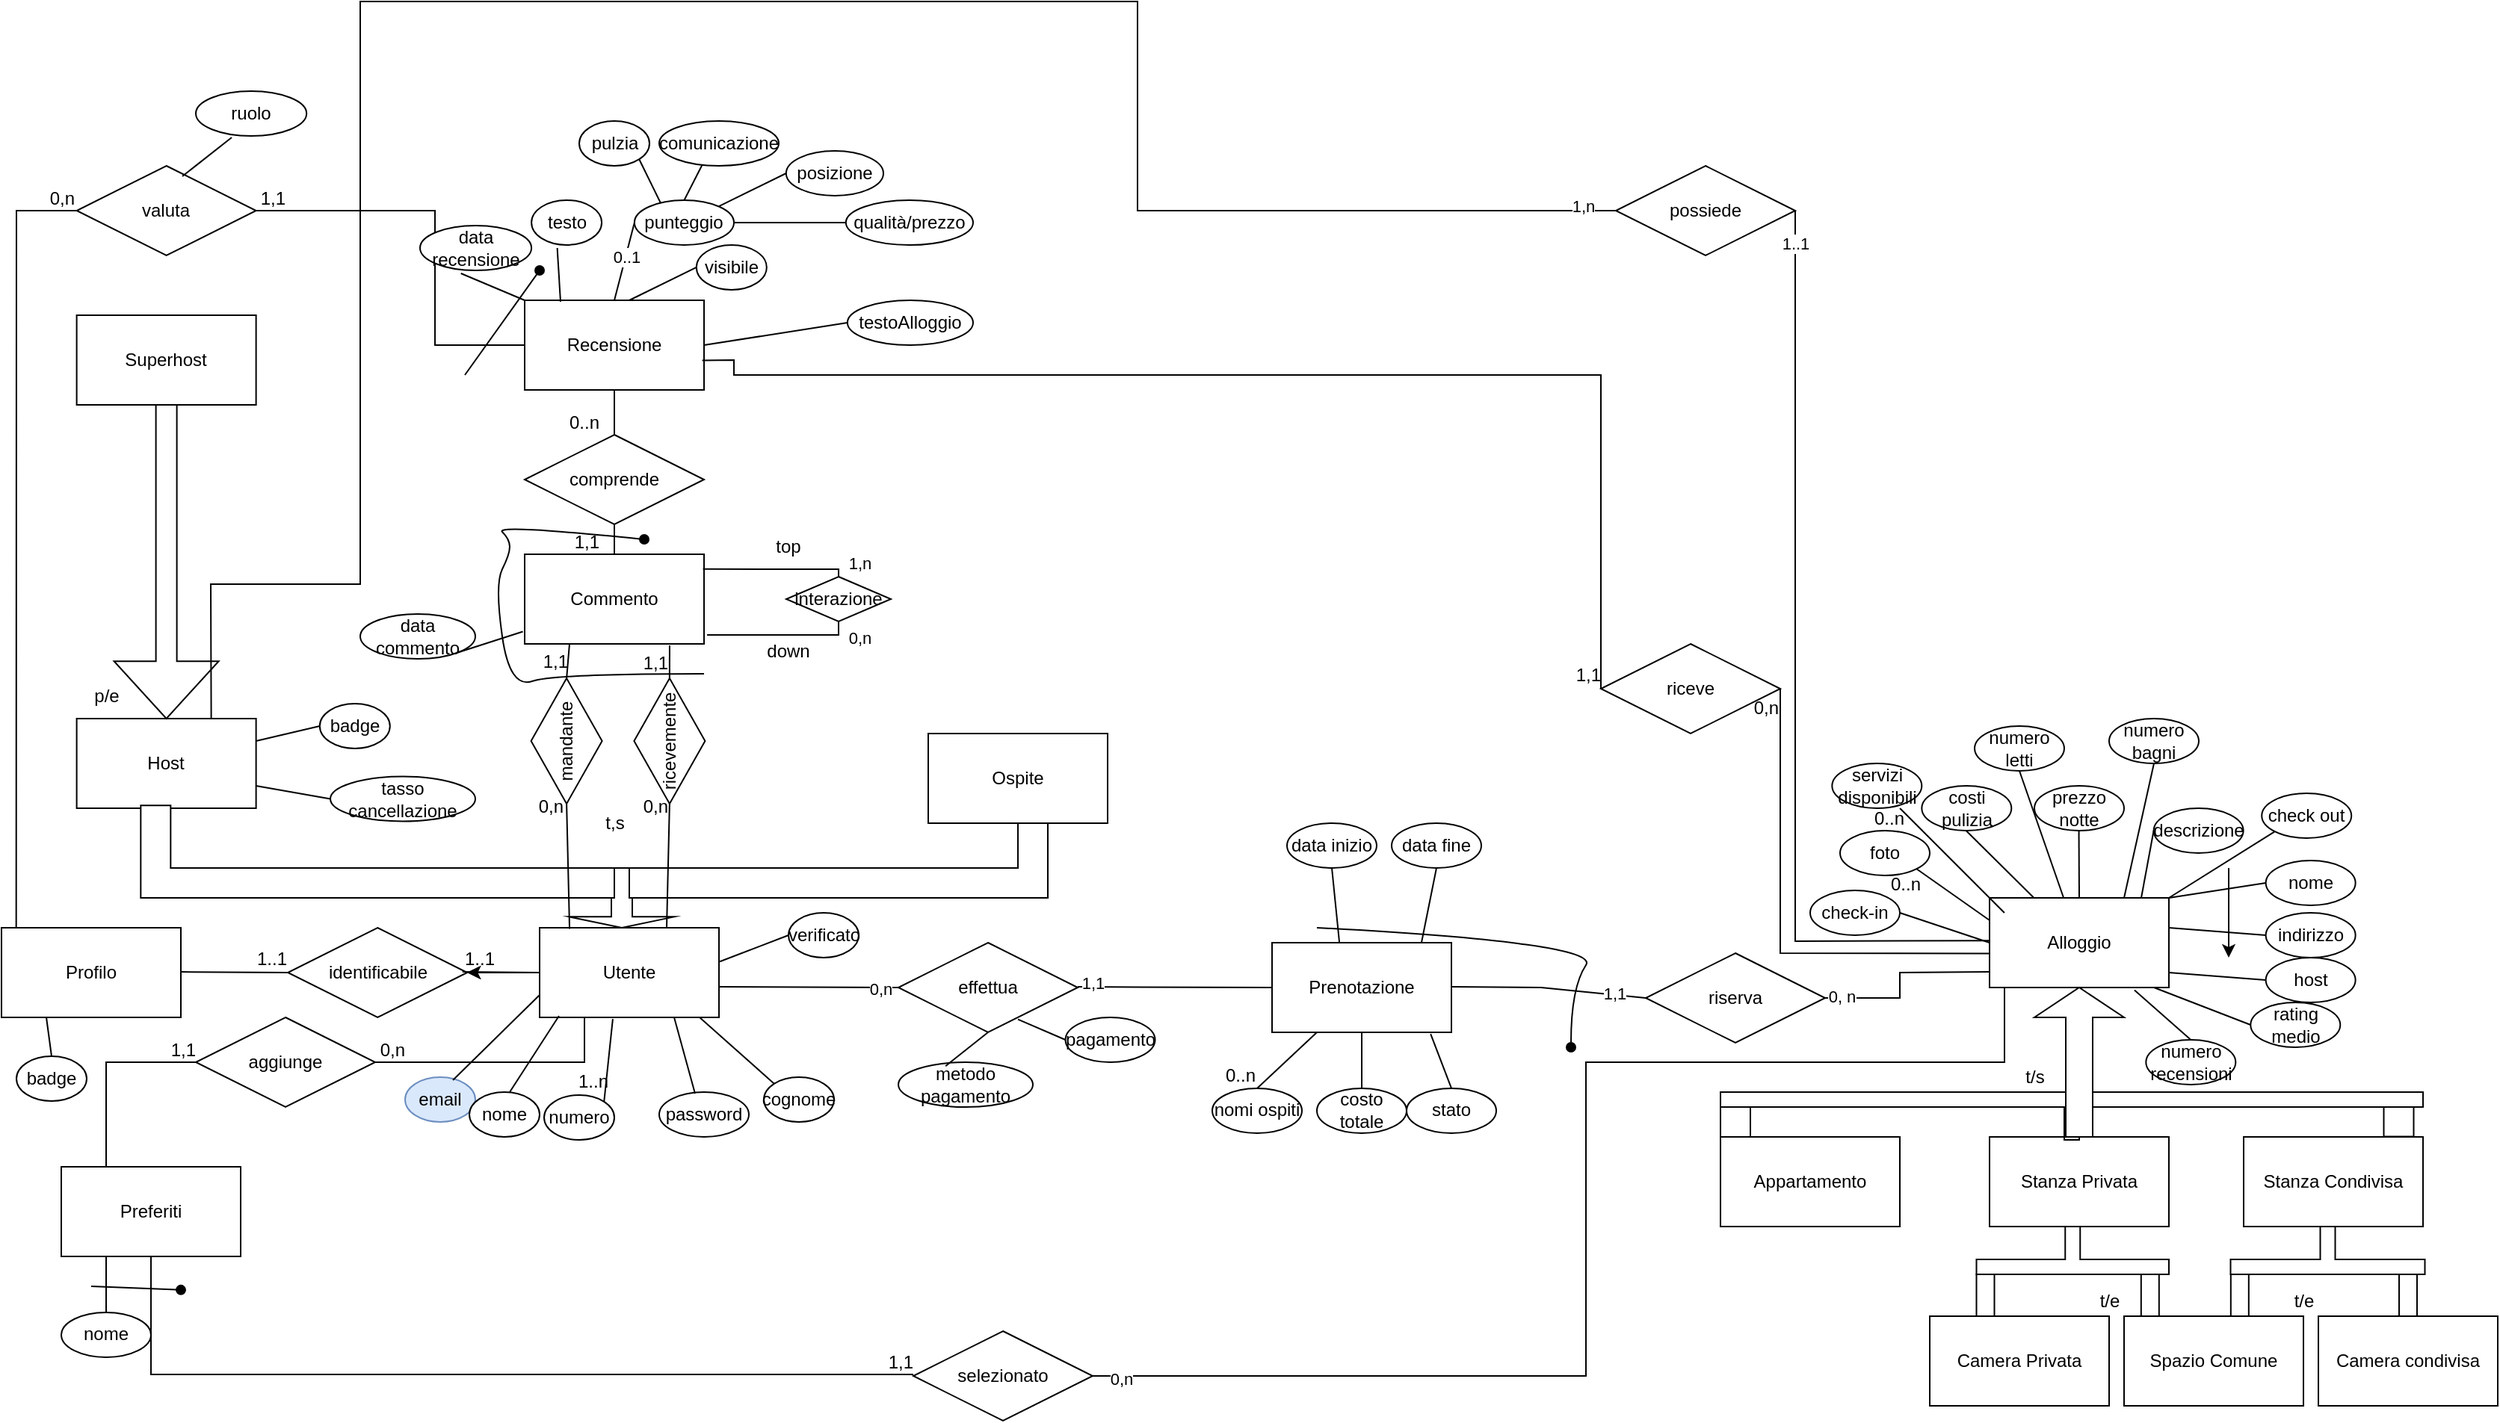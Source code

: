 <mxfile version="20.6.2" type="device"><diagram id="R2lEEEUBdFMjLlhIrx00" name="Page-1"><mxGraphModel dx="971" dy="544" grid="1" gridSize="10" guides="1" tooltips="1" connect="1" arrows="1" fold="1" page="1" pageScale="1" pageWidth="850" pageHeight="1100" math="0" shadow="0" extFonts="Permanent Marker^https://fonts.googleapis.com/css?family=Permanent+Marker"><root><mxCell id="0"/><mxCell id="1" parent="0"/><mxCell id="AVyPvcWmfiNODIjCDEgU-160" value="aggiunge" style="shape=rhombus;perimeter=rhombusPerimeter;whiteSpace=wrap;html=1;align=center;" parent="1" vertex="1"><mxGeometry x="150" y="820" width="120" height="60" as="geometry"/></mxCell><mxCell id="AVyPvcWmfiNODIjCDEgU-39" value="" style="rounded=0;whiteSpace=wrap;html=1;rotation=90;" parent="1" vertex="1"><mxGeometry x="1610" y="876" width="27.5" height="20" as="geometry"/></mxCell><mxCell id="AVyPvcWmfiNODIjCDEgU-11" value="Alloggio" style="rounded=0;whiteSpace=wrap;html=1;" parent="1" vertex="1"><mxGeometry x="1350.0" y="740" width="120" height="60" as="geometry"/></mxCell><mxCell id="AVyPvcWmfiNODIjCDEgU-12" value="Host" style="rounded=0;whiteSpace=wrap;html=1;" parent="1" vertex="1"><mxGeometry x="70.31" y="620" width="120" height="60" as="geometry"/></mxCell><mxCell id="AVyPvcWmfiNODIjCDEgU-14" value="Ospite" style="rounded=0;whiteSpace=wrap;html=1;" parent="1" vertex="1"><mxGeometry x="640" y="630" width="120" height="60" as="geometry"/></mxCell><mxCell id="AVyPvcWmfiNODIjCDEgU-16" value="" style="shape=singleArrow;direction=north;whiteSpace=wrap;html=1;arrowWidth=0.2;arrowSize=0.183;rotation=-180;" parent="1" vertex="1"><mxGeometry x="400" y="720" width="70" height="40" as="geometry"/></mxCell><mxCell id="AVyPvcWmfiNODIjCDEgU-88" value="" style="edgeStyle=orthogonalEdgeStyle;rounded=0;orthogonalLoop=1;jettySize=auto;html=1;" parent="1" source="AVyPvcWmfiNODIjCDEgU-17" target="AVyPvcWmfiNODIjCDEgU-80" edge="1"><mxGeometry relative="1" as="geometry"/></mxCell><mxCell id="AVyPvcWmfiNODIjCDEgU-163" value="" style="edgeStyle=orthogonalEdgeStyle;rounded=0;orthogonalLoop=1;jettySize=auto;html=1;" parent="1" source="AVyPvcWmfiNODIjCDEgU-17" target="AVyPvcWmfiNODIjCDEgU-80" edge="1"><mxGeometry relative="1" as="geometry"/></mxCell><mxCell id="AVyPvcWmfiNODIjCDEgU-17" value="Utente" style="rounded=0;whiteSpace=wrap;html=1;" parent="1" vertex="1"><mxGeometry x="380" y="760" width="120" height="60" as="geometry"/></mxCell><mxCell id="AVyPvcWmfiNODIjCDEgU-19" value="Prenotazione" style="rounded=0;whiteSpace=wrap;html=1;" parent="1" vertex="1"><mxGeometry x="870" y="770" width="120" height="60" as="geometry"/></mxCell><mxCell id="AVyPvcWmfiNODIjCDEgU-21" value="Recensione" style="rounded=0;whiteSpace=wrap;html=1;" parent="1" vertex="1"><mxGeometry x="370" y="340" width="120" height="60" as="geometry"/></mxCell><mxCell id="AVyPvcWmfiNODIjCDEgU-22" value="" style="shape=corner;whiteSpace=wrap;html=1;rotation=-90;" parent="1" vertex="1"><mxGeometry x="240.64" y="550.65" width="61.88" height="316.83" as="geometry"/></mxCell><mxCell id="AVyPvcWmfiNODIjCDEgU-24" value="" style="shape=corner;whiteSpace=wrap;html=1;rotation=-180;" parent="1" vertex="1"><mxGeometry x="440" y="690" width="280" height="50" as="geometry"/></mxCell><mxCell id="AVyPvcWmfiNODIjCDEgU-26" value="Preferiti" style="rounded=0;whiteSpace=wrap;html=1;" parent="1" vertex="1"><mxGeometry x="60" y="920" width="120" height="60" as="geometry"/></mxCell><mxCell id="AVyPvcWmfiNODIjCDEgU-27" value="Profilo" style="rounded=0;whiteSpace=wrap;html=1;" parent="1" vertex="1"><mxGeometry x="20.0" y="760" width="120" height="60" as="geometry"/></mxCell><mxCell id="AVyPvcWmfiNODIjCDEgU-28" value="Appartamento" style="rounded=0;whiteSpace=wrap;html=1;" parent="1" vertex="1"><mxGeometry x="1170" y="900" width="120" height="60" as="geometry"/></mxCell><mxCell id="AVyPvcWmfiNODIjCDEgU-29" value="Stanza Privata" style="rounded=0;whiteSpace=wrap;html=1;" parent="1" vertex="1"><mxGeometry x="1350.0" y="900" width="120" height="60" as="geometry"/></mxCell><mxCell id="AVyPvcWmfiNODIjCDEgU-30" value="Stanza Condivisa" style="rounded=0;whiteSpace=wrap;html=1;" parent="1" vertex="1"><mxGeometry x="1520" y="900" width="120" height="60" as="geometry"/></mxCell><mxCell id="AVyPvcWmfiNODIjCDEgU-35" value="" style="shape=tee;whiteSpace=wrap;html=1;dx=10;dy=10;rotation=0;" parent="1" vertex="1"><mxGeometry x="1170" y="870" width="470" height="32" as="geometry"/></mxCell><mxCell id="AVyPvcWmfiNODIjCDEgU-37" value="" style="shape=singleArrow;direction=south;whiteSpace=wrap;html=1;rotation=-180;" parent="1" vertex="1"><mxGeometry x="1380" y="800" width="60" height="100" as="geometry"/></mxCell><mxCell id="AVyPvcWmfiNODIjCDEgU-38" value="" style="rounded=0;whiteSpace=wrap;html=1;rotation=90;" parent="1" vertex="1"><mxGeometry x="1170" y="880" width="20" height="20" as="geometry"/></mxCell><mxCell id="AVyPvcWmfiNODIjCDEgU-41" value="Superhost" style="rounded=0;whiteSpace=wrap;html=1;" parent="1" vertex="1"><mxGeometry x="70.31" y="350" width="120" height="60" as="geometry"/></mxCell><mxCell id="AVyPvcWmfiNODIjCDEgU-47" value="email" style="ellipse;whiteSpace=wrap;html=1;align=center;fillColor=#dae8fc;strokeColor=#6c8ebf;" parent="1" vertex="1"><mxGeometry x="290" y="860" width="47" height="30" as="geometry"/></mxCell><mxCell id="AVyPvcWmfiNODIjCDEgU-48" value="nome" style="ellipse;whiteSpace=wrap;html=1;align=center;" parent="1" vertex="1"><mxGeometry x="333" y="870" width="47" height="30" as="geometry"/></mxCell><mxCell id="AVyPvcWmfiNODIjCDEgU-49" value="cognome" style="ellipse;whiteSpace=wrap;html=1;align=center;" parent="1" vertex="1"><mxGeometry x="530" y="860" width="47" height="30" as="geometry"/></mxCell><mxCell id="AVyPvcWmfiNODIjCDEgU-50" value="password" style="ellipse;whiteSpace=wrap;html=1;align=center;" parent="1" vertex="1"><mxGeometry x="460" y="870" width="60" height="30" as="geometry"/></mxCell><mxCell id="AVyPvcWmfiNODIjCDEgU-51" value="" style="endArrow=none;html=1;rounded=0;dashPattern=1 2;exitX=0.408;exitY=1.017;exitDx=0;exitDy=0;entryX=1;entryY=0;entryDx=0;entryDy=0;exitPerimeter=0;" parent="1" source="AVyPvcWmfiNODIjCDEgU-17" target="AVyPvcWmfiNODIjCDEgU-53" edge="1"><mxGeometry relative="1" as="geometry"><mxPoint x="480" y="979.09" as="sourcePoint"/><mxPoint x="640" y="979.09" as="targetPoint"/><Array as="points"/></mxGeometry></mxCell><mxCell id="AVyPvcWmfiNODIjCDEgU-52" value="1..n" style="resizable=0;html=1;align=right;verticalAlign=bottom;" parent="AVyPvcWmfiNODIjCDEgU-51" connectable="0" vertex="1"><mxGeometry x="1" relative="1" as="geometry"><mxPoint x="3" y="-5" as="offset"/></mxGeometry></mxCell><mxCell id="AVyPvcWmfiNODIjCDEgU-53" value="numero" style="ellipse;whiteSpace=wrap;html=1;align=center;" parent="1" vertex="1"><mxGeometry x="383" y="872" width="47" height="30" as="geometry"/></mxCell><mxCell id="AVyPvcWmfiNODIjCDEgU-54" value="" style="endArrow=none;html=1;rounded=0;entryX=0;entryY=0.75;entryDx=0;entryDy=0;exitX=0.681;exitY=0.067;exitDx=0;exitDy=0;exitPerimeter=0;" parent="1" source="AVyPvcWmfiNODIjCDEgU-47" target="AVyPvcWmfiNODIjCDEgU-17" edge="1"><mxGeometry relative="1" as="geometry"><mxPoint x="337" y="874.55" as="sourcePoint"/><mxPoint x="380" y="880" as="targetPoint"/><Array as="points"/></mxGeometry></mxCell><mxCell id="AVyPvcWmfiNODIjCDEgU-55" value="" style="endArrow=none;html=1;rounded=0;entryX=0.108;entryY=0.983;entryDx=0;entryDy=0;entryPerimeter=0;" parent="1" target="AVyPvcWmfiNODIjCDEgU-17" edge="1"><mxGeometry relative="1" as="geometry"><mxPoint x="360" y="870" as="sourcePoint"/><mxPoint x="390" y="900" as="targetPoint"/><Array as="points"/></mxGeometry></mxCell><mxCell id="AVyPvcWmfiNODIjCDEgU-56" value="" style="endArrow=none;html=1;rounded=0;entryX=0;entryY=0;entryDx=0;entryDy=0;exitX=0.892;exitY=1;exitDx=0;exitDy=0;exitPerimeter=0;" parent="1" source="AVyPvcWmfiNODIjCDEgU-17" target="AVyPvcWmfiNODIjCDEgU-49" edge="1"><mxGeometry relative="1" as="geometry"><mxPoint x="480" y="886.48" as="sourcePoint"/><mxPoint x="543.853" y="900.004" as="targetPoint"/><Array as="points"/></mxGeometry></mxCell><mxCell id="AVyPvcWmfiNODIjCDEgU-57" value="" style="endArrow=none;html=1;rounded=0;entryX=0.4;entryY=0.033;entryDx=0;entryDy=0;exitX=0.75;exitY=1;exitDx=0;exitDy=0;entryPerimeter=0;" parent="1" source="AVyPvcWmfiNODIjCDEgU-17" target="AVyPvcWmfiNODIjCDEgU-50" edge="1"><mxGeometry relative="1" as="geometry"><mxPoint x="510" y="900" as="sourcePoint"/><mxPoint x="540.0" y="885" as="targetPoint"/><Array as="points"/></mxGeometry></mxCell><mxCell id="AVyPvcWmfiNODIjCDEgU-58" value="verificato" style="ellipse;whiteSpace=wrap;html=1;align=center;" parent="1" vertex="1"><mxGeometry x="546.5" y="750" width="47" height="30" as="geometry"/></mxCell><mxCell id="AVyPvcWmfiNODIjCDEgU-59" value="" style="endArrow=none;html=1;rounded=0;entryX=0;entryY=0.5;entryDx=0;entryDy=0;exitX=1.005;exitY=0.377;exitDx=0;exitDy=0;exitPerimeter=0;" parent="1" source="AVyPvcWmfiNODIjCDEgU-17" target="AVyPvcWmfiNODIjCDEgU-58" edge="1"><mxGeometry relative="1" as="geometry"><mxPoint x="500" y="770" as="sourcePoint"/><mxPoint x="563.853" y="760.004" as="targetPoint"/><Array as="points"/></mxGeometry></mxCell><mxCell id="AVyPvcWmfiNODIjCDEgU-61" value="effettua" style="shape=rhombus;perimeter=rhombusPerimeter;whiteSpace=wrap;html=1;align=center;" parent="1" vertex="1"><mxGeometry x="620" y="770" width="120" height="60" as="geometry"/></mxCell><mxCell id="AVyPvcWmfiNODIjCDEgU-62" value="riserva" style="shape=rhombus;perimeter=rhombusPerimeter;whiteSpace=wrap;html=1;align=center;" parent="1" vertex="1"><mxGeometry x="1120" y="777" width="120" height="60" as="geometry"/></mxCell><mxCell id="AVyPvcWmfiNODIjCDEgU-63" value="pagamento" style="ellipse;whiteSpace=wrap;html=1;align=center;" parent="1" vertex="1"><mxGeometry x="731.76" y="820" width="60" height="30" as="geometry"/></mxCell><mxCell id="AVyPvcWmfiNODIjCDEgU-64" value="" style="endArrow=none;html=1;rounded=0;entryX=0;entryY=0.5;entryDx=0;entryDy=0;exitX=0.852;exitY=0.655;exitDx=0;exitDy=0;exitPerimeter=0;" parent="1" target="AVyPvcWmfiNODIjCDEgU-63" edge="1"><mxGeometry relative="1" as="geometry"><mxPoint x="700.0" y="821.3" as="sourcePoint"/><mxPoint x="754.76" y="800" as="targetPoint"/><Array as="points"/></mxGeometry></mxCell><mxCell id="AVyPvcWmfiNODIjCDEgU-69" value="" style="endArrow=none;html=1;rounded=0;" parent="1" edge="1"><mxGeometry relative="1" as="geometry"><mxPoint x="500" y="799.55" as="sourcePoint"/><mxPoint x="620" y="800" as="targetPoint"/></mxGeometry></mxCell><mxCell id="Gj73CBvljKfEd9_Tc63P-2" value="0,n" style="edgeLabel;html=1;align=center;verticalAlign=middle;resizable=0;points=[];" parent="AVyPvcWmfiNODIjCDEgU-69" vertex="1" connectable="0"><mxGeometry x="0.8" y="-1" relative="1" as="geometry"><mxPoint as="offset"/></mxGeometry></mxCell><mxCell id="AVyPvcWmfiNODIjCDEgU-70" value="" style="endArrow=none;html=1;rounded=0;entryX=0;entryY=0.5;entryDx=0;entryDy=0;" parent="1" target="AVyPvcWmfiNODIjCDEgU-19" edge="1"><mxGeometry relative="1" as="geometry"><mxPoint x="740" y="799.55" as="sourcePoint"/><mxPoint x="860" y="800" as="targetPoint"/></mxGeometry></mxCell><mxCell id="Gj73CBvljKfEd9_Tc63P-1" value="1,1" style="edgeLabel;html=1;align=center;verticalAlign=middle;resizable=0;points=[];" parent="AVyPvcWmfiNODIjCDEgU-70" vertex="1" connectable="0"><mxGeometry x="-0.846" y="3" relative="1" as="geometry"><mxPoint as="offset"/></mxGeometry></mxCell><mxCell id="AVyPvcWmfiNODIjCDEgU-72" value="" style="endArrow=none;html=1;rounded=0;entryX=0;entryY=0.5;entryDx=0;entryDy=0;" parent="1" target="AVyPvcWmfiNODIjCDEgU-62" edge="1"><mxGeometry relative="1" as="geometry"><mxPoint x="990" y="799.55" as="sourcePoint"/><mxPoint x="1120" y="800" as="targetPoint"/><Array as="points"><mxPoint x="1050" y="800"/></Array></mxGeometry></mxCell><mxCell id="Gj73CBvljKfEd9_Tc63P-3" value="1,1" style="edgeLabel;html=1;align=center;verticalAlign=middle;resizable=0;points=[];" parent="AVyPvcWmfiNODIjCDEgU-72" vertex="1" connectable="0"><mxGeometry x="0.675" y="1" relative="1" as="geometry"><mxPoint as="offset"/></mxGeometry></mxCell><mxCell id="AVyPvcWmfiNODIjCDEgU-73" value="" style="endArrow=none;html=1;rounded=0;exitX=1;exitY=0.5;exitDx=0;exitDy=0;" parent="1" source="AVyPvcWmfiNODIjCDEgU-62" edge="1"><mxGeometry relative="1" as="geometry"><mxPoint x="1250" y="789.09" as="sourcePoint"/><mxPoint x="1350" y="789.54" as="targetPoint"/><Array as="points"><mxPoint x="1290" y="807"/><mxPoint x="1290" y="790"/></Array></mxGeometry></mxCell><mxCell id="Gj73CBvljKfEd9_Tc63P-4" value="0, n" style="edgeLabel;html=1;align=center;verticalAlign=middle;resizable=0;points=[];" parent="AVyPvcWmfiNODIjCDEgU-73" vertex="1" connectable="0"><mxGeometry x="-0.827" y="1" relative="1" as="geometry"><mxPoint as="offset"/></mxGeometry></mxCell><mxCell id="AVyPvcWmfiNODIjCDEgU-74" value="" style="shape=tee;whiteSpace=wrap;html=1;dx=10;dy=10;rotation=-180;" parent="1" vertex="1"><mxGeometry x="1341.25" y="960" width="128.75" height="32" as="geometry"/></mxCell><mxCell id="AVyPvcWmfiNODIjCDEgU-75" value="" style="shape=tee;whiteSpace=wrap;html=1;dx=10;dy=10;rotation=-180;" parent="1" vertex="1"><mxGeometry x="1511.25" y="960" width="130" height="32" as="geometry"/></mxCell><mxCell id="AVyPvcWmfiNODIjCDEgU-76" value="" style="rounded=0;whiteSpace=wrap;html=1;rotation=90;" parent="1" vertex="1"><mxGeometry x="1329.84" y="1003.42" width="34.82" height="12" as="geometry"/></mxCell><mxCell id="AVyPvcWmfiNODIjCDEgU-77" value="" style="rounded=0;whiteSpace=wrap;html=1;rotation=90;" parent="1" vertex="1"><mxGeometry x="1440.0" y="1003.42" width="34.82" height="12" as="geometry"/></mxCell><mxCell id="AVyPvcWmfiNODIjCDEgU-78" value="" style="rounded=0;whiteSpace=wrap;html=1;rotation=90;" parent="1" vertex="1"><mxGeometry x="1500" y="1003.42" width="34.82" height="12" as="geometry"/></mxCell><mxCell id="AVyPvcWmfiNODIjCDEgU-79" value="" style="rounded=0;whiteSpace=wrap;html=1;rotation=90;" parent="1" vertex="1"><mxGeometry x="1612.59" y="1003.42" width="34.82" height="12" as="geometry"/></mxCell><mxCell id="AVyPvcWmfiNODIjCDEgU-33" value="Camera condivisa" style="rounded=0;whiteSpace=wrap;html=1;" parent="1" vertex="1"><mxGeometry x="1570" y="1020" width="120" height="60" as="geometry"/></mxCell><mxCell id="AVyPvcWmfiNODIjCDEgU-31" value="Spazio Comune" style="rounded=0;whiteSpace=wrap;html=1;" parent="1" vertex="1"><mxGeometry x="1440" y="1020" width="120" height="60" as="geometry"/></mxCell><mxCell id="AVyPvcWmfiNODIjCDEgU-32" value="Camera Privata" style="rounded=0;whiteSpace=wrap;html=1;" parent="1" vertex="1"><mxGeometry x="1310" y="1020" width="120" height="60" as="geometry"/></mxCell><mxCell id="AVyPvcWmfiNODIjCDEgU-80" value="identificabile" style="shape=rhombus;perimeter=rhombusPerimeter;whiteSpace=wrap;html=1;align=center;" parent="1" vertex="1"><mxGeometry x="211.58" y="760" width="120" height="60" as="geometry"/></mxCell><mxCell id="AVyPvcWmfiNODIjCDEgU-82" value="" style="endArrow=none;html=1;rounded=0;entryX=0;entryY=0.5;entryDx=0;entryDy=0;" parent="1" target="AVyPvcWmfiNODIjCDEgU-80" edge="1"><mxGeometry relative="1" as="geometry"><mxPoint x="140" y="789.55" as="sourcePoint"/><mxPoint x="300" y="789.55" as="targetPoint"/></mxGeometry></mxCell><mxCell id="AVyPvcWmfiNODIjCDEgU-84" value="1..1" style="resizable=0;html=1;align=right;verticalAlign=bottom;" parent="AVyPvcWmfiNODIjCDEgU-82" connectable="0" vertex="1"><mxGeometry x="1" relative="1" as="geometry"/></mxCell><mxCell id="AVyPvcWmfiNODIjCDEgU-85" value="" style="endArrow=none;html=1;rounded=0;" parent="1" edge="1"><mxGeometry relative="1" as="geometry"><mxPoint x="328.42" y="789.55" as="sourcePoint"/><mxPoint x="380" y="790" as="targetPoint"/></mxGeometry></mxCell><mxCell id="AVyPvcWmfiNODIjCDEgU-86" value="1..1" style="resizable=0;html=1;align=left;verticalAlign=bottom;" parent="AVyPvcWmfiNODIjCDEgU-85" connectable="0" vertex="1"><mxGeometry x="-1" relative="1" as="geometry"/></mxCell><mxCell id="AVyPvcWmfiNODIjCDEgU-89" value="indirizzo" style="ellipse;whiteSpace=wrap;html=1;align=center;" parent="1" vertex="1"><mxGeometry x="1534.82" y="750" width="60" height="30" as="geometry"/></mxCell><mxCell id="AVyPvcWmfiNODIjCDEgU-90" value="" style="endArrow=none;html=1;rounded=0;entryX=0;entryY=0.5;entryDx=0;entryDy=0;exitX=1;exitY=0.5;exitDx=0;exitDy=0;" parent="1" target="AVyPvcWmfiNODIjCDEgU-89" edge="1"><mxGeometry relative="1" as="geometry"><mxPoint x="1470" y="760" as="sourcePoint"/><mxPoint x="1544.76" y="700" as="targetPoint"/><Array as="points"/></mxGeometry></mxCell><mxCell id="AVyPvcWmfiNODIjCDEgU-93" value="nome" style="ellipse;whiteSpace=wrap;html=1;align=center;" parent="1" vertex="1"><mxGeometry x="1534.82" y="715" width="60" height="30" as="geometry"/></mxCell><mxCell id="AVyPvcWmfiNODIjCDEgU-94" value="" style="endArrow=none;html=1;rounded=0;entryX=0;entryY=0.5;entryDx=0;entryDy=0;exitX=1;exitY=0.5;exitDx=0;exitDy=0;" parent="1" target="AVyPvcWmfiNODIjCDEgU-93" edge="1"><mxGeometry relative="1" as="geometry"><mxPoint x="1470" y="740" as="sourcePoint"/><mxPoint x="1544.76" y="680" as="targetPoint"/><Array as="points"/></mxGeometry></mxCell><mxCell id="AVyPvcWmfiNODIjCDEgU-95" value="descrizione" style="ellipse;whiteSpace=wrap;html=1;align=center;" parent="1" vertex="1"><mxGeometry x="1459.82" y="680" width="60" height="30" as="geometry"/></mxCell><mxCell id="AVyPvcWmfiNODIjCDEgU-96" value="" style="endArrow=none;html=1;rounded=0;entryX=0;entryY=0.5;entryDx=0;entryDy=0;exitX=0.846;exitY=-0.002;exitDx=0;exitDy=0;exitPerimeter=0;" parent="1" source="AVyPvcWmfiNODIjCDEgU-11" target="AVyPvcWmfiNODIjCDEgU-95" edge="1"><mxGeometry relative="1" as="geometry"><mxPoint x="1395" y="705" as="sourcePoint"/><mxPoint x="1469.76" y="645" as="targetPoint"/><Array as="points"/></mxGeometry></mxCell><mxCell id="AVyPvcWmfiNODIjCDEgU-97" value="prezzo notte" style="ellipse;whiteSpace=wrap;html=1;align=center;" parent="1" vertex="1"><mxGeometry x="1380.0" y="665" width="60" height="30" as="geometry"/></mxCell><mxCell id="AVyPvcWmfiNODIjCDEgU-98" value="" style="endArrow=none;html=1;rounded=0;entryX=0;entryY=0.5;entryDx=0;entryDy=0;exitX=0.5;exitY=0;exitDx=0;exitDy=0;" parent="1" source="AVyPvcWmfiNODIjCDEgU-11" edge="1"><mxGeometry relative="1" as="geometry"><mxPoint x="1401.47" y="740.0" as="sourcePoint"/><mxPoint x="1409.77" y="695.12" as="targetPoint"/><Array as="points"/></mxGeometry></mxCell><mxCell id="AVyPvcWmfiNODIjCDEgU-99" value="costi pulizia" style="ellipse;whiteSpace=wrap;html=1;align=center;" parent="1" vertex="1"><mxGeometry x="1304.66" y="665" width="60" height="30" as="geometry"/></mxCell><mxCell id="AVyPvcWmfiNODIjCDEgU-100" value="" style="endArrow=none;html=1;rounded=0;entryX=0;entryY=0.5;entryDx=0;entryDy=0;" parent="1" source="AVyPvcWmfiNODIjCDEgU-11" edge="1"><mxGeometry relative="1" as="geometry"><mxPoint x="1334.66" y="740" as="sourcePoint"/><mxPoint x="1334.43" y="695.12" as="targetPoint"/><Array as="points"/></mxGeometry></mxCell><mxCell id="AVyPvcWmfiNODIjCDEgU-101" value="foto" style="ellipse;whiteSpace=wrap;html=1;align=center;" parent="1" vertex="1"><mxGeometry x="1250.0" y="695" width="60" height="30" as="geometry"/></mxCell><mxCell id="AVyPvcWmfiNODIjCDEgU-111" value="" style="endArrow=none;html=1;rounded=0;exitX=0;exitY=0.25;exitDx=0;exitDy=0;entryX=1;entryY=1;entryDx=0;entryDy=0;" parent="1" source="AVyPvcWmfiNODIjCDEgU-11" target="AVyPvcWmfiNODIjCDEgU-101" edge="1"><mxGeometry relative="1" as="geometry"><mxPoint x="980" y="860" as="sourcePoint"/><mxPoint x="1310" y="730" as="targetPoint"/></mxGeometry></mxCell><mxCell id="AVyPvcWmfiNODIjCDEgU-112" value="0..n" style="resizable=0;html=1;align=right;verticalAlign=bottom;" parent="AVyPvcWmfiNODIjCDEgU-111" connectable="0" vertex="1"><mxGeometry x="1" relative="1" as="geometry"><mxPoint x="3" y="19" as="offset"/></mxGeometry></mxCell><mxCell id="AVyPvcWmfiNODIjCDEgU-113" value="numero&lt;br&gt;bagni" style="ellipse;whiteSpace=wrap;html=1;align=center;" parent="1" vertex="1"><mxGeometry x="1430.0" y="620" width="60" height="30" as="geometry"/></mxCell><mxCell id="AVyPvcWmfiNODIjCDEgU-114" value="" style="endArrow=none;html=1;rounded=0;entryX=0.5;entryY=1;entryDx=0;entryDy=0;exitX=0.75;exitY=0;exitDx=0;exitDy=0;" parent="1" source="AVyPvcWmfiNODIjCDEgU-11" target="AVyPvcWmfiNODIjCDEgU-113" edge="1"><mxGeometry relative="1" as="geometry"><mxPoint x="1440" y="730" as="sourcePoint"/><mxPoint x="1490" y="655" as="targetPoint"/></mxGeometry></mxCell><mxCell id="AVyPvcWmfiNODIjCDEgU-115" value="" style="resizable=0;html=1;align=right;verticalAlign=bottom;" parent="AVyPvcWmfiNODIjCDEgU-114" connectable="0" vertex="1"><mxGeometry x="1" relative="1" as="geometry"/></mxCell><mxCell id="AVyPvcWmfiNODIjCDEgU-116" value="numero letti" style="ellipse;whiteSpace=wrap;html=1;align=center;" parent="1" vertex="1"><mxGeometry x="1340.0" y="625" width="60" height="30" as="geometry"/></mxCell><mxCell id="AVyPvcWmfiNODIjCDEgU-117" value="" style="endArrow=none;html=1;rounded=0;entryX=0.5;entryY=1;entryDx=0;entryDy=0;" parent="1" source="AVyPvcWmfiNODIjCDEgU-11" target="AVyPvcWmfiNODIjCDEgU-116" edge="1"><mxGeometry relative="1" as="geometry"><mxPoint x="1350" y="745" as="sourcePoint"/><mxPoint x="1400" y="660" as="targetPoint"/></mxGeometry></mxCell><mxCell id="AVyPvcWmfiNODIjCDEgU-118" value="" style="resizable=0;html=1;align=right;verticalAlign=bottom;" parent="AVyPvcWmfiNODIjCDEgU-117" connectable="0" vertex="1"><mxGeometry x="1" relative="1" as="geometry"/></mxCell><mxCell id="AVyPvcWmfiNODIjCDEgU-121" value="servizi&lt;br&gt;disponibili" style="ellipse;whiteSpace=wrap;html=1;align=center;" parent="1" vertex="1"><mxGeometry x="1244.66" y="650" width="60" height="30" as="geometry"/></mxCell><mxCell id="AVyPvcWmfiNODIjCDEgU-122" value="" style="endArrow=none;html=1;rounded=0;entryX=0.756;entryY=1;entryDx=0;entryDy=0;exitX=0.083;exitY=0.167;exitDx=0;exitDy=0;exitPerimeter=0;entryPerimeter=0;" parent="1" source="AVyPvcWmfiNODIjCDEgU-11" target="AVyPvcWmfiNODIjCDEgU-121" edge="1"><mxGeometry relative="1" as="geometry"><mxPoint x="1304.225" y="765" as="sourcePoint"/><mxPoint x="1304.66" y="685" as="targetPoint"/></mxGeometry></mxCell><mxCell id="AVyPvcWmfiNODIjCDEgU-123" value="" style="resizable=0;html=1;align=right;verticalAlign=bottom;" parent="AVyPvcWmfiNODIjCDEgU-122" connectable="0" vertex="1"><mxGeometry x="1" relative="1" as="geometry"/></mxCell><mxCell id="AVyPvcWmfiNODIjCDEgU-124" value="check out" style="ellipse;whiteSpace=wrap;html=1;align=center;" parent="1" vertex="1"><mxGeometry x="1532.11" y="670" width="60" height="30" as="geometry"/></mxCell><mxCell id="AVyPvcWmfiNODIjCDEgU-125" value="" style="endArrow=none;html=1;rounded=0;entryX=0;entryY=1;entryDx=0;entryDy=0;exitX=1;exitY=0;exitDx=0;exitDy=0;" parent="1" source="AVyPvcWmfiNODIjCDEgU-11" target="AVyPvcWmfiNODIjCDEgU-124" edge="1"><mxGeometry relative="1" as="geometry"><mxPoint x="1647.41" y="770.02" as="sourcePoint"/><mxPoint x="1592.11" y="705" as="targetPoint"/></mxGeometry></mxCell><mxCell id="AVyPvcWmfiNODIjCDEgU-126" value="" style="resizable=0;html=1;align=right;verticalAlign=bottom;" parent="AVyPvcWmfiNODIjCDEgU-125" connectable="0" vertex="1"><mxGeometry x="1" relative="1" as="geometry"/></mxCell><mxCell id="AVyPvcWmfiNODIjCDEgU-127" value="host" style="ellipse;whiteSpace=wrap;html=1;align=center;" parent="1" vertex="1"><mxGeometry x="1534.82" y="780" width="60" height="30" as="geometry"/></mxCell><mxCell id="AVyPvcWmfiNODIjCDEgU-128" value="" style="endArrow=none;html=1;rounded=0;entryX=0;entryY=0.5;entryDx=0;entryDy=0;exitX=1;exitY=0.5;exitDx=0;exitDy=0;" parent="1" target="AVyPvcWmfiNODIjCDEgU-127" edge="1"><mxGeometry relative="1" as="geometry"><mxPoint x="1470" y="790" as="sourcePoint"/><mxPoint x="1544.76" y="730" as="targetPoint"/><Array as="points"/></mxGeometry></mxCell><mxCell id="AVyPvcWmfiNODIjCDEgU-131" value="rating medio" style="ellipse;whiteSpace=wrap;html=1;align=center;" parent="1" vertex="1"><mxGeometry x="1524.64" y="810" width="60" height="30" as="geometry"/></mxCell><mxCell id="AVyPvcWmfiNODIjCDEgU-132" value="" style="endArrow=none;html=1;rounded=0;entryX=0;entryY=0.5;entryDx=0;entryDy=0;" parent="1" target="AVyPvcWmfiNODIjCDEgU-131" edge="1"><mxGeometry relative="1" as="geometry"><mxPoint x="1460" y="800" as="sourcePoint"/><mxPoint x="1534.58" y="760" as="targetPoint"/><Array as="points"/></mxGeometry></mxCell><mxCell id="AVyPvcWmfiNODIjCDEgU-133" value="numero recensioni" style="ellipse;whiteSpace=wrap;html=1;align=center;" parent="1" vertex="1"><mxGeometry x="1454.66" y="835" width="60" height="30" as="geometry"/></mxCell><mxCell id="AVyPvcWmfiNODIjCDEgU-134" value="" style="endArrow=none;html=1;rounded=0;entryX=0.5;entryY=0;entryDx=0;entryDy=0;exitX=0.808;exitY=1.029;exitDx=0;exitDy=0;exitPerimeter=0;" parent="1" source="AVyPvcWmfiNODIjCDEgU-11" target="AVyPvcWmfiNODIjCDEgU-133" edge="1"><mxGeometry relative="1" as="geometry"><mxPoint x="1560" y="825" as="sourcePoint"/><mxPoint x="1484.43" y="865.12" as="targetPoint"/><Array as="points"/></mxGeometry></mxCell><mxCell id="AVyPvcWmfiNODIjCDEgU-137" value="data inizio" style="ellipse;whiteSpace=wrap;html=1;align=center;" parent="1" vertex="1"><mxGeometry x="880.0" y="690" width="60" height="30" as="geometry"/></mxCell><mxCell id="AVyPvcWmfiNODIjCDEgU-138" value="" style="endArrow=none;html=1;rounded=0;entryX=0.5;entryY=1;entryDx=0;entryDy=0;" parent="1" target="AVyPvcWmfiNODIjCDEgU-137" edge="1"><mxGeometry relative="1" as="geometry"><mxPoint x="915.064" y="770" as="sourcePoint"/><mxPoint x="869.77" y="725.12" as="targetPoint"/><Array as="points"/></mxGeometry></mxCell><mxCell id="AVyPvcWmfiNODIjCDEgU-139" value="data fine" style="ellipse;whiteSpace=wrap;html=1;align=center;" parent="1" vertex="1"><mxGeometry x="950.0" y="690" width="60" height="30" as="geometry"/></mxCell><mxCell id="AVyPvcWmfiNODIjCDEgU-140" value="" style="endArrow=none;html=1;rounded=0;entryX=0.5;entryY=1;entryDx=0;entryDy=0;exitX=0.833;exitY=0;exitDx=0;exitDy=0;exitPerimeter=0;" parent="1" source="AVyPvcWmfiNODIjCDEgU-19" target="AVyPvcWmfiNODIjCDEgU-139" edge="1"><mxGeometry relative="1" as="geometry"><mxPoint x="985.064" y="770" as="sourcePoint"/><mxPoint x="939.77" y="725.12" as="targetPoint"/><Array as="points"/></mxGeometry></mxCell><mxCell id="AVyPvcWmfiNODIjCDEgU-146" value="" style="endArrow=none;html=1;rounded=0;exitX=0.25;exitY=1;exitDx=0;exitDy=0;entryX=0.5;entryY=0;entryDx=0;entryDy=0;" parent="1" source="AVyPvcWmfiNODIjCDEgU-19" target="AVyPvcWmfiNODIjCDEgU-148" edge="1"><mxGeometry relative="1" as="geometry"><mxPoint x="940" y="892.48" as="sourcePoint"/><mxPoint x="900" y="867.48" as="targetPoint"/></mxGeometry></mxCell><mxCell id="AVyPvcWmfiNODIjCDEgU-147" value="0..n" style="resizable=0;html=1;align=right;verticalAlign=bottom;" parent="AVyPvcWmfiNODIjCDEgU-146" connectable="0" vertex="1"><mxGeometry x="1" relative="1" as="geometry"/></mxCell><mxCell id="AVyPvcWmfiNODIjCDEgU-148" value="nomi ospiti" style="ellipse;whiteSpace=wrap;html=1;align=center;" parent="1" vertex="1"><mxGeometry x="830.0" y="867.48" width="60" height="30" as="geometry"/></mxCell><mxCell id="AVyPvcWmfiNODIjCDEgU-149" value="costo totale" style="ellipse;whiteSpace=wrap;html=1;align=center;" parent="1" vertex="1"><mxGeometry x="900.0" y="867.48" width="60" height="30" as="geometry"/></mxCell><mxCell id="AVyPvcWmfiNODIjCDEgU-150" value="" style="endArrow=none;html=1;rounded=0;entryX=0.5;entryY=1;entryDx=0;entryDy=0;exitX=0.5;exitY=0;exitDx=0;exitDy=0;" parent="1" source="AVyPvcWmfiNODIjCDEgU-149" target="AVyPvcWmfiNODIjCDEgU-19" edge="1"><mxGeometry relative="1" as="geometry"><mxPoint x="1002.644" y="874.88" as="sourcePoint"/><mxPoint x="957.35" y="830.0" as="targetPoint"/><Array as="points"/></mxGeometry></mxCell><mxCell id="AVyPvcWmfiNODIjCDEgU-156" value="metodo pagamento" style="ellipse;whiteSpace=wrap;html=1;align=center;" parent="1" vertex="1"><mxGeometry x="620" y="850" width="90" height="30" as="geometry"/></mxCell><mxCell id="AVyPvcWmfiNODIjCDEgU-157" value="" style="endArrow=none;html=1;rounded=0;entryX=0.351;entryY=0.086;entryDx=0;entryDy=0;exitX=0.5;exitY=1;exitDx=0;exitDy=0;entryPerimeter=0;" parent="1" source="AVyPvcWmfiNODIjCDEgU-61" target="AVyPvcWmfiNODIjCDEgU-156" edge="1"><mxGeometry relative="1" as="geometry"><mxPoint x="720" y="840" as="sourcePoint"/><mxPoint x="741.76" y="845" as="targetPoint"/><Array as="points"/></mxGeometry></mxCell><mxCell id="AVyPvcWmfiNODIjCDEgU-158" value="" style="endArrow=none;html=1;rounded=0;exitX=0.25;exitY=1;exitDx=0;exitDy=0;" parent="1" source="AVyPvcWmfiNODIjCDEgU-17" edge="1"><mxGeometry relative="1" as="geometry"><mxPoint x="410" y="850" as="sourcePoint"/><mxPoint x="270" y="850" as="targetPoint"/><Array as="points"><mxPoint x="410" y="850"/></Array></mxGeometry></mxCell><mxCell id="AVyPvcWmfiNODIjCDEgU-159" value="0,n" style="resizable=0;html=1;align=right;verticalAlign=bottom;" parent="AVyPvcWmfiNODIjCDEgU-158" connectable="0" vertex="1"><mxGeometry x="1" relative="1" as="geometry"><mxPoint x="20" as="offset"/></mxGeometry></mxCell><mxCell id="AVyPvcWmfiNODIjCDEgU-161" value="" style="endArrow=none;html=1;rounded=0;entryX=0;entryY=0.5;entryDx=0;entryDy=0;exitX=0.25;exitY=0;exitDx=0;exitDy=0;" parent="1" source="AVyPvcWmfiNODIjCDEgU-26" target="AVyPvcWmfiNODIjCDEgU-160" edge="1"><mxGeometry relative="1" as="geometry"><mxPoint x="120" y="900" as="sourcePoint"/><mxPoint x="280" y="900" as="targetPoint"/><Array as="points"><mxPoint x="90" y="850"/></Array></mxGeometry></mxCell><mxCell id="AVyPvcWmfiNODIjCDEgU-162" value="1,1" style="resizable=0;html=1;align=right;verticalAlign=bottom;" parent="AVyPvcWmfiNODIjCDEgU-161" connectable="0" vertex="1"><mxGeometry x="1" relative="1" as="geometry"/></mxCell><mxCell id="AVyPvcWmfiNODIjCDEgU-166" value="riceve" style="shape=rhombus;perimeter=rhombusPerimeter;whiteSpace=wrap;html=1;align=center;fontStyle=0;fillColor=default;" parent="1" vertex="1"><mxGeometry x="1090" y="570" width="120" height="60" as="geometry"/></mxCell><mxCell id="AVyPvcWmfiNODIjCDEgU-168" value="" style="endArrow=none;html=1;rounded=0;" parent="1" edge="1"><mxGeometry relative="1" as="geometry"><mxPoint x="750" y="1060" as="sourcePoint"/><mxPoint x="1360" y="799.54" as="targetPoint"/><Array as="points"><mxPoint x="1080" y="1060"/><mxPoint x="1080" y="850"/><mxPoint x="1300" y="850"/><mxPoint x="1360" y="850"/></Array></mxGeometry></mxCell><mxCell id="AVyPvcWmfiNODIjCDEgU-170" value="0,n" style="edgeLabel;html=1;align=center;verticalAlign=middle;resizable=0;points=[];" parent="AVyPvcWmfiNODIjCDEgU-168" vertex="1" connectable="0"><mxGeometry x="-0.96" y="-2" relative="1" as="geometry"><mxPoint x="1" as="offset"/></mxGeometry></mxCell><mxCell id="AVyPvcWmfiNODIjCDEgU-169" value="selezionato" style="shape=rhombus;perimeter=rhombusPerimeter;whiteSpace=wrap;html=1;align=center;" parent="1" vertex="1"><mxGeometry x="630" y="1030" width="120" height="60" as="geometry"/></mxCell><mxCell id="AVyPvcWmfiNODIjCDEgU-171" value="" style="endArrow=none;html=1;rounded=0;exitX=0.5;exitY=1;exitDx=0;exitDy=0;" parent="1" source="AVyPvcWmfiNODIjCDEgU-26" edge="1"><mxGeometry relative="1" as="geometry"><mxPoint x="100" y="990" as="sourcePoint"/><mxPoint x="630" y="1059" as="targetPoint"/><Array as="points"><mxPoint x="120" y="1059"/></Array></mxGeometry></mxCell><mxCell id="AVyPvcWmfiNODIjCDEgU-172" value="1,1" style="resizable=0;html=1;align=right;verticalAlign=bottom;" parent="AVyPvcWmfiNODIjCDEgU-171" connectable="0" vertex="1"><mxGeometry x="1" relative="1" as="geometry"/></mxCell><mxCell id="AVyPvcWmfiNODIjCDEgU-175" value="badge" style="ellipse;whiteSpace=wrap;html=1;align=center;" parent="1" vertex="1"><mxGeometry x="232.9" y="610" width="47" height="30" as="geometry"/></mxCell><mxCell id="AVyPvcWmfiNODIjCDEgU-195" value="valuta" style="shape=rhombus;perimeter=rhombusPerimeter;whiteSpace=wrap;html=1;align=center;" parent="1" vertex="1"><mxGeometry x="70.31" y="250" width="120" height="60" as="geometry"/></mxCell><mxCell id="AVyPvcWmfiNODIjCDEgU-196" value="" style="endArrow=none;html=1;rounded=0;entryX=1;entryY=0.5;entryDx=0;entryDy=0;exitX=0;exitY=0.5;exitDx=0;exitDy=0;" parent="1" source="AVyPvcWmfiNODIjCDEgU-21" target="AVyPvcWmfiNODIjCDEgU-195" edge="1"><mxGeometry relative="1" as="geometry"><mxPoint x="310" y="280" as="sourcePoint"/><mxPoint x="470" y="280" as="targetPoint"/><Array as="points"><mxPoint x="310" y="370"/><mxPoint x="310" y="280"/></Array></mxGeometry></mxCell><mxCell id="AVyPvcWmfiNODIjCDEgU-197" value="1,1" style="resizable=0;html=1;align=right;verticalAlign=bottom;" parent="AVyPvcWmfiNODIjCDEgU-196" connectable="0" vertex="1"><mxGeometry x="1" relative="1" as="geometry"><mxPoint x="20" as="offset"/></mxGeometry></mxCell><mxCell id="AVyPvcWmfiNODIjCDEgU-198" value="" style="endArrow=none;html=1;rounded=0;exitX=0.082;exitY=-0.008;exitDx=0;exitDy=0;exitPerimeter=0;" parent="1" source="AVyPvcWmfiNODIjCDEgU-27" edge="1"><mxGeometry relative="1" as="geometry"><mxPoint x="30" y="750" as="sourcePoint"/><mxPoint x="70" y="280" as="targetPoint"/><Array as="points"><mxPoint x="30" y="280"/></Array></mxGeometry></mxCell><mxCell id="AVyPvcWmfiNODIjCDEgU-199" value="0,n" style="resizable=0;html=1;align=right;verticalAlign=bottom;" parent="AVyPvcWmfiNODIjCDEgU-198" connectable="0" vertex="1"><mxGeometry x="1" relative="1" as="geometry"/></mxCell><mxCell id="fkJaImuDUojoxg7JcoZI-1" value="comprende" style="shape=rhombus;perimeter=rhombusPerimeter;whiteSpace=wrap;html=1;align=center;" parent="1" vertex="1"><mxGeometry x="370" y="430" width="120" height="60" as="geometry"/></mxCell><mxCell id="fkJaImuDUojoxg7JcoZI-2" value="ruolo" style="ellipse;whiteSpace=wrap;html=1;align=center;" parent="1" vertex="1"><mxGeometry x="150" y="200" width="74.1" height="30" as="geometry"/></mxCell><mxCell id="fkJaImuDUojoxg7JcoZI-3" value="" style="endArrow=none;html=1;rounded=0;entryX=0.324;entryY=1.033;entryDx=0;entryDy=0;exitX=0.589;exitY=0.117;exitDx=0;exitDy=0;exitPerimeter=0;entryPerimeter=0;" parent="1" source="AVyPvcWmfiNODIjCDEgU-195" target="fkJaImuDUojoxg7JcoZI-2" edge="1"><mxGeometry relative="1" as="geometry"><mxPoint x="140.0" y="252.62" as="sourcePoint"/><mxPoint x="203.253" y="230.004" as="targetPoint"/><Array as="points"/></mxGeometry></mxCell><mxCell id="fkJaImuDUojoxg7JcoZI-6" value="visibile" style="ellipse;whiteSpace=wrap;html=1;align=center;" parent="1" vertex="1"><mxGeometry x="484.91" y="302.98" width="47" height="30" as="geometry"/></mxCell><mxCell id="fkJaImuDUojoxg7JcoZI-7" value="" style="endArrow=none;html=1;rounded=0;entryX=0;entryY=0.5;entryDx=0;entryDy=0;exitX=0.589;exitY=0.117;exitDx=0;exitDy=0;exitPerimeter=0;" parent="1" target="fkJaImuDUojoxg7JcoZI-6" edge="1"><mxGeometry relative="1" as="geometry"><mxPoint x="440" y="340" as="sourcePoint"/><mxPoint x="502.263" y="312.984" as="targetPoint"/><Array as="points"/></mxGeometry></mxCell><mxCell id="fkJaImuDUojoxg7JcoZI-13" value="" style="endArrow=none;html=1;rounded=0;entryX=0.5;entryY=1;entryDx=0;entryDy=0;startArrow=none;" parent="1" source="AVyPvcWmfiNODIjCDEgU-25" target="fkJaImuDUojoxg7JcoZI-1" edge="1"><mxGeometry relative="1" as="geometry"><mxPoint x="430" y="580" as="sourcePoint"/><mxPoint x="429.5" y="540" as="targetPoint"/></mxGeometry></mxCell><mxCell id="fkJaImuDUojoxg7JcoZI-14" value="1,1" style="resizable=0;html=1;align=right;verticalAlign=bottom;" parent="fkJaImuDUojoxg7JcoZI-13" connectable="0" vertex="1"><mxGeometry x="1" relative="1" as="geometry"><mxPoint x="-10" y="20" as="offset"/></mxGeometry></mxCell><mxCell id="fkJaImuDUojoxg7JcoZI-15" value="" style="endArrow=none;html=1;rounded=0;exitX=0.5;exitY=1;exitDx=0;exitDy=0;entryX=0.5;entryY=0;entryDx=0;entryDy=0;" parent="1" source="AVyPvcWmfiNODIjCDEgU-21" target="fkJaImuDUojoxg7JcoZI-1" edge="1"><mxGeometry relative="1" as="geometry"><mxPoint x="460" y="440" as="sourcePoint"/><mxPoint x="620" y="440" as="targetPoint"/></mxGeometry></mxCell><mxCell id="fkJaImuDUojoxg7JcoZI-16" value="0..n" style="resizable=0;html=1;align=right;verticalAlign=bottom;" parent="fkJaImuDUojoxg7JcoZI-15" connectable="0" vertex="1"><mxGeometry x="1" relative="1" as="geometry"><mxPoint x="-10" as="offset"/></mxGeometry></mxCell><mxCell id="AVyPvcWmfiNODIjCDEgU-25" value="Commento" style="rounded=0;whiteSpace=wrap;html=1;" parent="1" vertex="1"><mxGeometry x="370" y="510" width="120" height="60" as="geometry"/></mxCell><mxCell id="fkJaImuDUojoxg7JcoZI-19" value="ricevemente" style="shape=rhombus;perimeter=rhombusPerimeter;whiteSpace=wrap;html=1;align=center;rotation=-90;" parent="1" vertex="1"><mxGeometry x="425" y="611.25" width="83.9" height="47.5" as="geometry"/></mxCell><mxCell id="fkJaImuDUojoxg7JcoZI-20" value="mandante" style="shape=rhombus;perimeter=rhombusPerimeter;whiteSpace=wrap;html=1;align=center;rotation=-90;" parent="1" vertex="1"><mxGeometry x="356.1" y="611.25" width="83.9" height="47.5" as="geometry"/></mxCell><mxCell id="fkJaImuDUojoxg7JcoZI-23" value="" style="endArrow=none;html=1;rounded=0;exitX=1;exitY=0.5;exitDx=0;exitDy=0;entryX=0.25;entryY=1;entryDx=0;entryDy=0;" parent="1" source="fkJaImuDUojoxg7JcoZI-20" target="AVyPvcWmfiNODIjCDEgU-25" edge="1"><mxGeometry relative="1" as="geometry"><mxPoint x="371.91" y="599.5" as="sourcePoint"/><mxPoint x="402" y="570" as="targetPoint"/></mxGeometry></mxCell><mxCell id="fkJaImuDUojoxg7JcoZI-24" value="1,1" style="resizable=0;html=1;align=right;verticalAlign=bottom;" parent="fkJaImuDUojoxg7JcoZI-23" connectable="0" vertex="1"><mxGeometry x="1" relative="1" as="geometry"><mxPoint y="20" as="offset"/></mxGeometry></mxCell><mxCell id="fkJaImuDUojoxg7JcoZI-25" value="" style="resizable=0;html=1;align=right;verticalAlign=bottom;" parent="1" connectable="0" vertex="1"><mxGeometry x="449.999" y="600.0" as="geometry"/></mxCell><mxCell id="fkJaImuDUojoxg7JcoZI-26" value="" style="endArrow=none;html=1;rounded=0;exitX=1;exitY=0.5;exitDx=0;exitDy=0;entryX=0.808;entryY=1.017;entryDx=0;entryDy=0;entryPerimeter=0;" parent="1" source="fkJaImuDUojoxg7JcoZI-19" target="AVyPvcWmfiNODIjCDEgU-25" edge="1"><mxGeometry relative="1" as="geometry"><mxPoint x="411.95" y="614.3" as="sourcePoint"/><mxPoint x="412" y="590" as="targetPoint"/></mxGeometry></mxCell><mxCell id="fkJaImuDUojoxg7JcoZI-27" value="1,1" style="resizable=0;html=1;align=right;verticalAlign=bottom;" parent="fkJaImuDUojoxg7JcoZI-26" connectable="0" vertex="1"><mxGeometry x="1" relative="1" as="geometry"><mxPoint y="20" as="offset"/></mxGeometry></mxCell><mxCell id="fkJaImuDUojoxg7JcoZI-28" value="" style="endArrow=none;html=1;rounded=0;entryX=0;entryY=0.5;entryDx=0;entryDy=0;" parent="1" target="fkJaImuDUojoxg7JcoZI-19" edge="1"><mxGeometry relative="1" as="geometry"><mxPoint x="465" y="760" as="sourcePoint"/><mxPoint x="577" y="634.57" as="targetPoint"/></mxGeometry></mxCell><mxCell id="fkJaImuDUojoxg7JcoZI-29" value="0,n" style="resizable=0;html=1;align=right;verticalAlign=bottom;" parent="fkJaImuDUojoxg7JcoZI-28" connectable="0" vertex="1"><mxGeometry x="1" relative="1" as="geometry"><mxPoint y="10" as="offset"/></mxGeometry></mxCell><mxCell id="fkJaImuDUojoxg7JcoZI-30" value="" style="endArrow=none;html=1;rounded=0;exitX=0.167;exitY=0.012;exitDx=0;exitDy=0;exitPerimeter=0;entryX=0;entryY=0.5;entryDx=0;entryDy=0;" parent="1" source="AVyPvcWmfiNODIjCDEgU-17" target="fkJaImuDUojoxg7JcoZI-20" edge="1"><mxGeometry relative="1" as="geometry"><mxPoint x="518.5" y="672.55" as="sourcePoint"/><mxPoint x="588.5" y="672.55" as="targetPoint"/></mxGeometry></mxCell><mxCell id="fkJaImuDUojoxg7JcoZI-31" value="0,n" style="resizable=0;html=1;align=right;verticalAlign=bottom;" parent="fkJaImuDUojoxg7JcoZI-30" connectable="0" vertex="1"><mxGeometry x="1" relative="1" as="geometry"><mxPoint x="-2" y="11" as="offset"/></mxGeometry></mxCell><mxCell id="fkJaImuDUojoxg7JcoZI-32" value="" style="endArrow=none;html=1;rounded=0;entryX=0;entryY=0.5;entryDx=0;entryDy=0;exitX=0.99;exitY=0.671;exitDx=0;exitDy=0;exitPerimeter=0;" parent="1" source="AVyPvcWmfiNODIjCDEgU-21" target="AVyPvcWmfiNODIjCDEgU-166" edge="1"><mxGeometry relative="1" as="geometry"><mxPoint x="490" y="550" as="sourcePoint"/><mxPoint x="1110" y="550" as="targetPoint"/><Array as="points"><mxPoint x="510" y="380"/><mxPoint x="510" y="390"/><mxPoint x="1090" y="390"/><mxPoint x="1090" y="550"/></Array></mxGeometry></mxCell><mxCell id="fkJaImuDUojoxg7JcoZI-33" value="1,1" style="resizable=0;html=1;align=right;verticalAlign=bottom;fillColor=default;" parent="fkJaImuDUojoxg7JcoZI-32" connectable="0" vertex="1"><mxGeometry x="1" relative="1" as="geometry"/></mxCell><mxCell id="fkJaImuDUojoxg7JcoZI-34" value="" style="endArrow=none;html=1;rounded=0;exitX=1;exitY=0.5;exitDx=0;exitDy=0;entryX=-0.001;entryY=0.621;entryDx=0;entryDy=0;entryPerimeter=0;" parent="1" source="AVyPvcWmfiNODIjCDEgU-166" target="AVyPvcWmfiNODIjCDEgU-11" edge="1"><mxGeometry relative="1" as="geometry"><mxPoint x="1040" y="660" as="sourcePoint"/><mxPoint x="1210" y="760" as="targetPoint"/><Array as="points"><mxPoint x="1210" y="777"/></Array></mxGeometry></mxCell><mxCell id="ns6Nqz2PU1II1JatQw-o-3" value="" style="curved=1;endArrow=oval;html=1;rounded=0;endFill=1;" parent="1" edge="1"><mxGeometry width="50" height="50" relative="1" as="geometry"><mxPoint x="900" y="760" as="sourcePoint"/><mxPoint x="1070" y="840" as="targetPoint"/><Array as="points"><mxPoint x="1090" y="770"/><mxPoint x="1070" y="800"/></Array></mxGeometry></mxCell><mxCell id="ns6Nqz2PU1II1JatQw-o-4" value="" style="endArrow=classic;html=1;rounded=0;" parent="1" edge="1"><mxGeometry width="50" height="50" relative="1" as="geometry"><mxPoint x="1510" y="720" as="sourcePoint"/><mxPoint x="1510" y="780" as="targetPoint"/><Array as="points"><mxPoint x="1510" y="750"/></Array></mxGeometry></mxCell><mxCell id="ns6Nqz2PU1II1JatQw-o-5" value="" style="shape=singleArrow;direction=north;whiteSpace=wrap;html=1;arrowWidth=0.2;arrowSize=0.183;rotation=-180;" parent="1" vertex="1"><mxGeometry x="95.31" y="410" width="70" height="210" as="geometry"/></mxCell><mxCell id="fstgYDO_GZ08Qckj0FVa-1" value="punteggio" style="ellipse;whiteSpace=wrap;html=1;align=center;" parent="1" vertex="1"><mxGeometry x="443.45" y="272.98" width="66.55" height="30" as="geometry"/></mxCell><mxCell id="fstgYDO_GZ08Qckj0FVa-2" value="" style="endArrow=none;html=1;rounded=0;entryX=0;entryY=0.5;entryDx=0;entryDy=0;exitX=0.5;exitY=0;exitDx=0;exitDy=0;" parent="1" source="AVyPvcWmfiNODIjCDEgU-21" target="fstgYDO_GZ08Qckj0FVa-1" edge="1"><mxGeometry relative="1" as="geometry"><mxPoint x="352.1" y="310" as="sourcePoint"/><mxPoint x="414.363" y="282.984" as="targetPoint"/><Array as="points"/></mxGeometry></mxCell><mxCell id="FEh6RqakxZq1kRUsnCEp-15" value="0..1" style="edgeLabel;html=1;align=center;verticalAlign=middle;resizable=0;points=[];" parent="fstgYDO_GZ08Qckj0FVa-2" vertex="1" connectable="0"><mxGeometry x="0.125" relative="1" as="geometry"><mxPoint as="offset"/></mxGeometry></mxCell><mxCell id="fstgYDO_GZ08Qckj0FVa-3" value="testo" style="ellipse;whiteSpace=wrap;html=1;align=center;" parent="1" vertex="1"><mxGeometry x="374.55" y="272.98" width="47" height="30" as="geometry"/></mxCell><mxCell id="fstgYDO_GZ08Qckj0FVa-4" value="" style="endArrow=none;html=1;rounded=0;entryX=0.367;entryY=1.067;entryDx=0;entryDy=0;exitX=0.2;exitY=0.017;exitDx=0;exitDy=0;exitPerimeter=0;entryPerimeter=0;" parent="1" source="AVyPvcWmfiNODIjCDEgU-21" target="fstgYDO_GZ08Qckj0FVa-3" edge="1"><mxGeometry relative="1" as="geometry"><mxPoint x="376.28" y="340" as="sourcePoint"/><mxPoint x="360.643" y="282.984" as="targetPoint"/><Array as="points"/></mxGeometry></mxCell><mxCell id="fstgYDO_GZ08Qckj0FVa-8" value="data commento" style="ellipse;whiteSpace=wrap;html=1;align=center;" parent="1" vertex="1"><mxGeometry x="260" y="550" width="77" height="30" as="geometry"/></mxCell><mxCell id="fstgYDO_GZ08Qckj0FVa-9" value="" style="endArrow=none;html=1;rounded=0;entryX=1;entryY=1;entryDx=0;entryDy=0;exitX=-0.01;exitY=0.863;exitDx=0;exitDy=0;exitPerimeter=0;" parent="1" source="AVyPvcWmfiNODIjCDEgU-25" target="fstgYDO_GZ08Qckj0FVa-8" edge="1"><mxGeometry relative="1" as="geometry"><mxPoint x="305.45" y="578.04" as="sourcePoint"/><mxPoint x="272.093" y="520.004" as="targetPoint"/><Array as="points"/></mxGeometry></mxCell><mxCell id="fstgYDO_GZ08Qckj0FVa-10" value="" style="curved=1;endArrow=oval;html=1;rounded=0;endFill=1;" parent="1" edge="1"><mxGeometry width="50" height="50" relative="1" as="geometry"><mxPoint x="490" y="590" as="sourcePoint"/><mxPoint x="450" y="500" as="targetPoint"/><Array as="points"><mxPoint x="390" y="590"/><mxPoint x="360" y="600"/><mxPoint x="350" y="530"/><mxPoint x="360" y="510"/><mxPoint x="360" y="500"/><mxPoint x="350" y="490"/></Array></mxGeometry></mxCell><mxCell id="fstgYDO_GZ08Qckj0FVa-14" value="t,s&lt;br&gt;" style="text;html=1;align=center;verticalAlign=middle;resizable=0;points=[];autosize=1;strokeColor=none;fillColor=none;" parent="1" vertex="1"><mxGeometry x="410" y="675" width="40" height="30" as="geometry"/></mxCell><mxCell id="fstgYDO_GZ08Qckj0FVa-18" value="" style="endArrow=oval;html=1;rounded=0;endFill=1;" parent="1" edge="1"><mxGeometry width="50" height="50" relative="1" as="geometry"><mxPoint x="80" y="1000" as="sourcePoint"/><mxPoint x="140" y="1002.42" as="targetPoint"/></mxGeometry></mxCell><mxCell id="Gj73CBvljKfEd9_Tc63P-5" value="nome" style="ellipse;whiteSpace=wrap;html=1;align=center;" parent="1" vertex="1"><mxGeometry x="60.0" y="1017.48" width="60" height="30" as="geometry"/></mxCell><mxCell id="Gj73CBvljKfEd9_Tc63P-6" value="" style="endArrow=none;html=1;rounded=0;entryX=0.25;entryY=1;entryDx=0;entryDy=0;exitX=0.5;exitY=0;exitDx=0;exitDy=0;" parent="1" source="Gj73CBvljKfEd9_Tc63P-5" target="AVyPvcWmfiNODIjCDEgU-26" edge="1"><mxGeometry relative="1" as="geometry"><mxPoint x="112.644" y="1024.88" as="sourcePoint"/><mxPoint x="67.35" y="980" as="targetPoint"/><Array as="points"/></mxGeometry></mxCell><mxCell id="ibce2twlkMxDJnAmadGq-3" value="t/s" style="text;html=1;align=center;verticalAlign=middle;resizable=0;points=[];autosize=1;strokeColor=none;fillColor=none;" parent="1" vertex="1"><mxGeometry x="1360" y="845" width="40" height="30" as="geometry"/></mxCell><mxCell id="ibce2twlkMxDJnAmadGq-4" value="t/e" style="text;html=1;align=center;verticalAlign=middle;resizable=0;points=[];autosize=1;strokeColor=none;fillColor=none;" parent="1" vertex="1"><mxGeometry x="1410" y="995" width="40" height="30" as="geometry"/></mxCell><mxCell id="ibce2twlkMxDJnAmadGq-5" value="t/e" style="text;html=1;align=center;verticalAlign=middle;resizable=0;points=[];autosize=1;strokeColor=none;fillColor=none;" parent="1" vertex="1"><mxGeometry x="1540" y="995" width="40" height="30" as="geometry"/></mxCell><mxCell id="ibce2twlkMxDJnAmadGq-7" value="badge" style="ellipse;whiteSpace=wrap;html=1;align=center;" parent="1" vertex="1"><mxGeometry x="30" y="846" width="47" height="30" as="geometry"/></mxCell><mxCell id="ibce2twlkMxDJnAmadGq-8" value="" style="endArrow=none;html=1;rounded=0;entryX=0.25;entryY=1;entryDx=0;entryDy=0;exitX=0.5;exitY=0;exitDx=0;exitDy=0;" parent="1" source="ibce2twlkMxDJnAmadGq-7" target="AVyPvcWmfiNODIjCDEgU-27" edge="1"><mxGeometry width="50" height="50" relative="1" as="geometry"><mxPoint x="50" y="840" as="sourcePoint"/><mxPoint x="100" y="810" as="targetPoint"/></mxGeometry></mxCell><mxCell id="b9RnLbyTwWTDczv5JRxO-1" value="p/e" style="text;html=1;align=center;verticalAlign=middle;resizable=0;points=[];autosize=1;strokeColor=none;fillColor=none;" parent="1" vertex="1"><mxGeometry x="70" y="590" width="40" height="30" as="geometry"/></mxCell><mxCell id="b9RnLbyTwWTDczv5JRxO-2" value="" style="endArrow=none;html=1;rounded=0;exitX=1;exitY=0.25;exitDx=0;exitDy=0;entryX=0;entryY=0.5;entryDx=0;entryDy=0;" parent="1" source="AVyPvcWmfiNODIjCDEgU-12" target="AVyPvcWmfiNODIjCDEgU-175" edge="1"><mxGeometry width="50" height="50" relative="1" as="geometry"><mxPoint x="200" y="670" as="sourcePoint"/><mxPoint x="250" y="620" as="targetPoint"/></mxGeometry></mxCell><mxCell id="b9RnLbyTwWTDczv5JRxO-3" value="" style="endArrow=none;html=1;rounded=0;exitX=0.264;exitY=0.067;exitDx=0;exitDy=0;exitPerimeter=0;entryX=1;entryY=1;entryDx=0;entryDy=0;" parent="1" source="fstgYDO_GZ08Qckj0FVa-1" target="b9RnLbyTwWTDczv5JRxO-6" edge="1"><mxGeometry width="50" height="50" relative="1" as="geometry"><mxPoint x="500" y="230" as="sourcePoint"/><mxPoint x="460" y="230" as="targetPoint"/></mxGeometry></mxCell><mxCell id="b9RnLbyTwWTDczv5JRxO-6" value="pulzia" style="ellipse;whiteSpace=wrap;html=1;align=center;" parent="1" vertex="1"><mxGeometry x="406.5" y="220" width="47" height="30" as="geometry"/></mxCell><mxCell id="b9RnLbyTwWTDczv5JRxO-7" value="" style="endArrow=none;html=1;rounded=0;exitX=0.5;exitY=0;exitDx=0;exitDy=0;entryX=0.362;entryY=0.967;entryDx=0;entryDy=0;entryPerimeter=0;" parent="1" source="fstgYDO_GZ08Qckj0FVa-1" target="b9RnLbyTwWTDczv5JRxO-8" edge="1"><mxGeometry width="50" height="50" relative="1" as="geometry"><mxPoint x="514.519" y="274.99" as="sourcePoint"/><mxPoint x="513.5" y="230" as="targetPoint"/></mxGeometry></mxCell><mxCell id="b9RnLbyTwWTDczv5JRxO-8" value="comunicazione" style="ellipse;whiteSpace=wrap;html=1;align=center;" parent="1" vertex="1"><mxGeometry x="460" y="220" width="80" height="30" as="geometry"/></mxCell><mxCell id="b9RnLbyTwWTDczv5JRxO-9" value="posizione" style="ellipse;whiteSpace=wrap;html=1;align=center;" parent="1" vertex="1"><mxGeometry x="544.91" y="240" width="65.09" height="30" as="geometry"/></mxCell><mxCell id="b9RnLbyTwWTDczv5JRxO-10" value="" style="endArrow=none;html=1;rounded=0;entryX=0;entryY=0.5;entryDx=0;entryDy=0;exitX=0.589;exitY=0.117;exitDx=0;exitDy=0;exitPerimeter=0;" parent="1" target="b9RnLbyTwWTDczv5JRxO-9" edge="1"><mxGeometry relative="1" as="geometry"><mxPoint x="500" y="277.02" as="sourcePoint"/><mxPoint x="562.263" y="250.004" as="targetPoint"/><Array as="points"/></mxGeometry></mxCell><mxCell id="b9RnLbyTwWTDczv5JRxO-11" value="qualità/prezzo" style="ellipse;whiteSpace=wrap;html=1;align=center;" parent="1" vertex="1"><mxGeometry x="584.91" y="272.98" width="85.09" height="30" as="geometry"/></mxCell><mxCell id="b9RnLbyTwWTDczv5JRxO-12" value="" style="endArrow=none;html=1;rounded=0;entryX=0;entryY=0.5;entryDx=0;entryDy=0;exitX=1;exitY=0.5;exitDx=0;exitDy=0;" parent="1" source="fstgYDO_GZ08Qckj0FVa-1" target="b9RnLbyTwWTDczv5JRxO-11" edge="1"><mxGeometry relative="1" as="geometry"><mxPoint x="540" y="310" as="sourcePoint"/><mxPoint x="602.263" y="282.984" as="targetPoint"/><Array as="points"/></mxGeometry></mxCell><mxCell id="JziNmtXaN05-lBKkVHjg-1" value="testoAlloggio" style="ellipse;whiteSpace=wrap;html=1;align=center;" parent="1" vertex="1"><mxGeometry x="585.93" y="340" width="84.07" height="30" as="geometry"/></mxCell><mxCell id="JziNmtXaN05-lBKkVHjg-2" value="" style="endArrow=none;html=1;rounded=0;entryX=0;entryY=0.5;entryDx=0;entryDy=0;exitX=1;exitY=0.5;exitDx=0;exitDy=0;" parent="1" target="JziNmtXaN05-lBKkVHjg-1" edge="1"><mxGeometry relative="1" as="geometry"><mxPoint x="490" y="370" as="sourcePoint"/><mxPoint x="534.243" y="339.784" as="targetPoint"/><Array as="points"/></mxGeometry></mxCell><mxCell id="FEh6RqakxZq1kRUsnCEp-1" value="check-in" style="ellipse;whiteSpace=wrap;html=1;align=center;" parent="1" vertex="1"><mxGeometry x="1230.0" y="735" width="60" height="30" as="geometry"/></mxCell><mxCell id="FEh6RqakxZq1kRUsnCEp-2" value="" style="endArrow=none;html=1;rounded=0;exitX=0;exitY=0.5;exitDx=0;exitDy=0;entryX=1;entryY=0.5;entryDx=0;entryDy=0;" parent="1" source="AVyPvcWmfiNODIjCDEgU-11" target="FEh6RqakxZq1kRUsnCEp-1" edge="1"><mxGeometry relative="1" as="geometry"><mxPoint x="1330" y="795" as="sourcePoint"/><mxPoint x="1290" y="770" as="targetPoint"/></mxGeometry></mxCell><mxCell id="FEh6RqakxZq1kRUsnCEp-3" value="0..n" style="resizable=0;html=1;align=right;verticalAlign=bottom;" parent="FEh6RqakxZq1kRUsnCEp-2" connectable="0" vertex="1"><mxGeometry x="1" relative="1" as="geometry"><mxPoint x="3" y="-55" as="offset"/></mxGeometry></mxCell><mxCell id="FEh6RqakxZq1kRUsnCEp-4" value="stato" style="ellipse;whiteSpace=wrap;html=1;align=center;" parent="1" vertex="1"><mxGeometry x="960.0" y="867.48" width="60" height="30" as="geometry"/></mxCell><mxCell id="FEh6RqakxZq1kRUsnCEp-5" value="" style="endArrow=none;html=1;rounded=0;entryX=0.884;entryY=1.017;entryDx=0;entryDy=0;exitX=0.5;exitY=0;exitDx=0;exitDy=0;entryPerimeter=0;" parent="1" source="FEh6RqakxZq1kRUsnCEp-4" target="AVyPvcWmfiNODIjCDEgU-19" edge="1"><mxGeometry relative="1" as="geometry"><mxPoint x="1062.644" y="874.88" as="sourcePoint"/><mxPoint x="990" y="830" as="targetPoint"/><Array as="points"/></mxGeometry></mxCell><mxCell id="FEh6RqakxZq1kRUsnCEp-7" value="tasso&lt;br&gt;cancellazione" style="ellipse;whiteSpace=wrap;html=1;align=center;" parent="1" vertex="1"><mxGeometry x="240" y="658.75" width="97" height="30" as="geometry"/></mxCell><mxCell id="FEh6RqakxZq1kRUsnCEp-8" value="" style="endArrow=none;html=1;rounded=0;exitX=1;exitY=0.75;exitDx=0;exitDy=0;entryX=0;entryY=0.5;entryDx=0;entryDy=0;" parent="1" source="AVyPvcWmfiNODIjCDEgU-12" target="FEh6RqakxZq1kRUsnCEp-7" edge="1"><mxGeometry width="50" height="50" relative="1" as="geometry"><mxPoint x="200.41" y="670" as="sourcePoint"/><mxPoint x="260.1" y="655" as="targetPoint"/></mxGeometry></mxCell><mxCell id="FEh6RqakxZq1kRUsnCEp-9" value="" style="endArrow=none;html=1;rounded=0;" parent="1" edge="1"><mxGeometry relative="1" as="geometry"><mxPoint x="1220" y="280" as="sourcePoint"/><mxPoint x="1350" y="768.63" as="targetPoint"/><Array as="points"><mxPoint x="1220" y="769"/></Array></mxGeometry></mxCell><mxCell id="FEh6RqakxZq1kRUsnCEp-10" value="0,n" style="resizable=0;html=1;align=right;verticalAlign=bottom;fillColor=default;" parent="FEh6RqakxZq1kRUsnCEp-9" connectable="0" vertex="1"><mxGeometry x="1" relative="1" as="geometry"><mxPoint x="-140" y="-147" as="offset"/></mxGeometry></mxCell><mxCell id="FEh6RqakxZq1kRUsnCEp-11" value="1..1" style="edgeLabel;html=1;align=center;verticalAlign=middle;resizable=0;points=[];" parent="FEh6RqakxZq1kRUsnCEp-9" vertex="1" connectable="0"><mxGeometry x="-0.929" relative="1" as="geometry"><mxPoint as="offset"/></mxGeometry></mxCell><mxCell id="FEh6RqakxZq1kRUsnCEp-12" value="possiede" style="shape=rhombus;perimeter=rhombusPerimeter;whiteSpace=wrap;html=1;align=center;" parent="1" vertex="1"><mxGeometry x="1100" y="250" width="120" height="60" as="geometry"/></mxCell><mxCell id="FEh6RqakxZq1kRUsnCEp-13" value="" style="endArrow=none;html=1;rounded=0;entryX=0;entryY=0.5;entryDx=0;entryDy=0;exitX=0.75;exitY=0;exitDx=0;exitDy=0;" parent="1" target="FEh6RqakxZq1kRUsnCEp-12" edge="1"><mxGeometry width="50" height="50" relative="1" as="geometry"><mxPoint x="160.31" y="620" as="sourcePoint"/><mxPoint x="970" y="230" as="targetPoint"/><Array as="points"><mxPoint x="160" y="530"/><mxPoint x="260" y="530"/><mxPoint x="260" y="140"/><mxPoint x="780" y="140"/><mxPoint x="780" y="280"/></Array></mxGeometry></mxCell><mxCell id="FEh6RqakxZq1kRUsnCEp-14" value="1,n" style="edgeLabel;html=1;align=center;verticalAlign=middle;resizable=0;points=[];" parent="FEh6RqakxZq1kRUsnCEp-13" vertex="1" connectable="0"><mxGeometry x="0.972" y="3" relative="1" as="geometry"><mxPoint as="offset"/></mxGeometry></mxCell><mxCell id="5NmetmbbNfJLBOdmwqM4-1" value="" style="endArrow=oval;html=1;rounded=0;endFill=1;" parent="1" edge="1"><mxGeometry width="50" height="50" relative="1" as="geometry"><mxPoint x="330" y="390" as="sourcePoint"/><mxPoint x="380" y="320" as="targetPoint"/></mxGeometry></mxCell><mxCell id="5NmetmbbNfJLBOdmwqM4-2" value="data&lt;br&gt;recensione" style="ellipse;whiteSpace=wrap;html=1;align=center;" parent="1" vertex="1"><mxGeometry x="300" y="290" width="74.55" height="30" as="geometry"/></mxCell><mxCell id="5NmetmbbNfJLBOdmwqM4-3" value="" style="endArrow=none;html=1;rounded=0;entryX=0.367;entryY=1.067;entryDx=0;entryDy=0;exitX=0;exitY=0;exitDx=0;exitDy=0;entryPerimeter=0;" parent="1" target="5NmetmbbNfJLBOdmwqM4-2" edge="1"><mxGeometry relative="1" as="geometry"><mxPoint x="370" y="340" as="sourcePoint"/><mxPoint x="309.093" y="300.004" as="targetPoint"/><Array as="points"/></mxGeometry></mxCell><mxCell id="0p9EXQebwuZ3yZDP5akQ-1" value="" style="endArrow=none;html=1;rounded=0;exitX=1.017;exitY=0.9;exitDx=0;exitDy=0;exitPerimeter=0;" edge="1" parent="1" source="AVyPvcWmfiNODIjCDEgU-25"><mxGeometry width="50" height="50" relative="1" as="geometry"><mxPoint x="550" y="590" as="sourcePoint"/><mxPoint x="580" y="550" as="targetPoint"/><Array as="points"><mxPoint x="580" y="564"/></Array></mxGeometry></mxCell><mxCell id="0p9EXQebwuZ3yZDP5akQ-2" value="interazione" style="shape=rhombus;perimeter=rhombusPerimeter;whiteSpace=wrap;html=1;align=center;" vertex="1" parent="1"><mxGeometry x="545" y="525" width="70" height="30" as="geometry"/></mxCell><mxCell id="0p9EXQebwuZ3yZDP5akQ-3" value="" style="endArrow=none;html=1;rounded=0;exitX=0.994;exitY=0.165;exitDx=0;exitDy=0;entryX=0.5;entryY=0;entryDx=0;entryDy=0;exitPerimeter=0;" edge="1" parent="1" source="AVyPvcWmfiNODIjCDEgU-25" target="0p9EXQebwuZ3yZDP5akQ-2"><mxGeometry width="50" height="50" relative="1" as="geometry"><mxPoint x="510" y="480" as="sourcePoint"/><mxPoint x="590" y="490" as="targetPoint"/><Array as="points"><mxPoint x="580" y="520"/></Array></mxGeometry></mxCell><mxCell id="0p9EXQebwuZ3yZDP5akQ-6" value="1,n" style="edgeLabel;html=1;align=center;verticalAlign=middle;resizable=0;points=[];" vertex="1" connectable="0" parent="0p9EXQebwuZ3yZDP5akQ-3"><mxGeometry x="0.946" relative="1" as="geometry"><mxPoint x="14" y="-7" as="offset"/></mxGeometry></mxCell><mxCell id="0p9EXQebwuZ3yZDP5akQ-4" value="top" style="text;html=1;strokeColor=none;fillColor=none;align=center;verticalAlign=middle;whiteSpace=wrap;rounded=0;" vertex="1" parent="1"><mxGeometry x="530" y="500" width="33" height="10" as="geometry"/></mxCell><mxCell id="0p9EXQebwuZ3yZDP5akQ-5" value="down" style="text;html=1;strokeColor=none;fillColor=none;align=center;verticalAlign=middle;whiteSpace=wrap;rounded=0;" vertex="1" parent="1"><mxGeometry x="530" y="570" width="33" height="10" as="geometry"/></mxCell><mxCell id="0p9EXQebwuZ3yZDP5akQ-7" value="0,n" style="edgeLabel;html=1;align=center;verticalAlign=middle;resizable=0;points=[];" vertex="1" connectable="0" parent="1"><mxGeometry x="593.5" y="565.001" as="geometry"><mxPoint y="1" as="offset"/></mxGeometry></mxCell></root></mxGraphModel></diagram></mxfile>